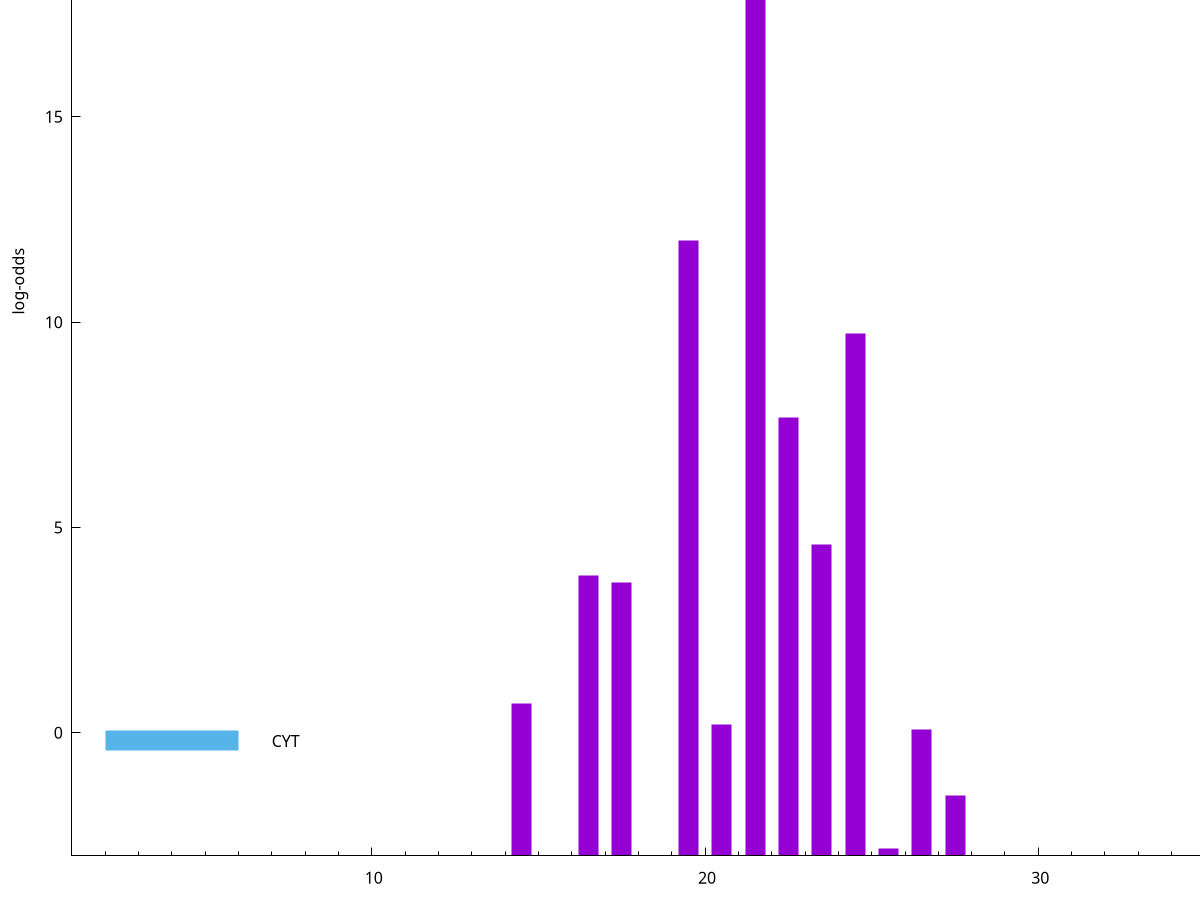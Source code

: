 set title "LipoP predictions for SRR4017892.gff"
set size 2., 1.4
set xrange [1:70] 
set mxtics 10
set yrange [-3:25]
set y2range [0:28]
set ylabel "log-odds"
set term postscript eps color solid "Helvetica" 30
set output "SRR4017892.gff1.eps"
set arrow from 2,19.8282 to 6,19.8282 nohead lt 1 lw 20
set label "SpI" at 7,19.8282
set arrow from 2,-0.200913 to 6,-0.200913 nohead lt 3 lw 20
set label "CYT" at 7,-0.200913
set arrow from 2,19.8282 to 6,19.8282 nohead lt 1 lw 20
set label "SpI" at 7,19.8282
# NOTE: The scores below are the log-odds scores with the threshold
# NOTE: subtracted (a hack to make gnuplot make the histogram all
# NOTE: look nice).
plot "-" axes x1y2 title "" with impulses lt 1 lw 20
21.500000 22.820200
19.500000 14.981200
24.500000 12.722870
22.500000 10.678070
23.500000 7.593250
16.500000 6.834920
17.500000 6.665550
14.500000 3.701082
20.500000 3.197899
26.500000 3.076351
27.500000 1.474060
25.500000 0.173970
e
exit
